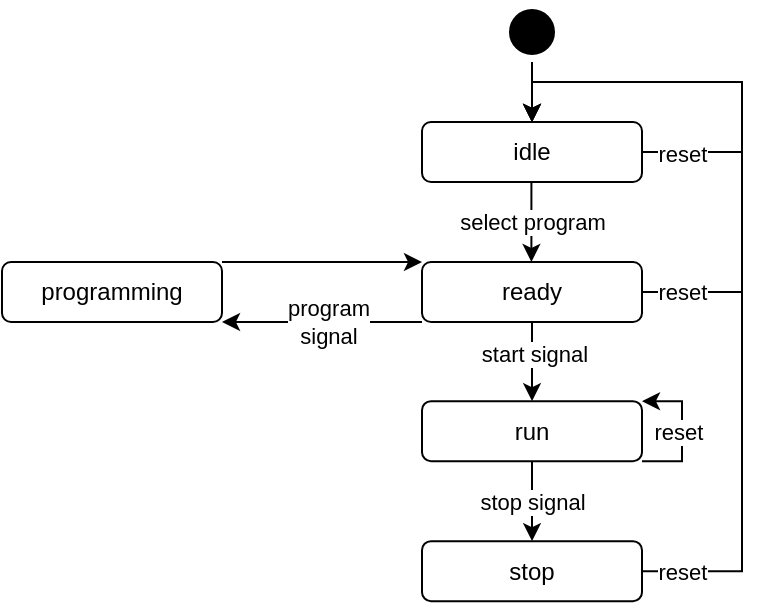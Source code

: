 <mxfile version="16.1.0" type="device"><diagram id="iAzm2OcYthpOr3nZGnLL" name="Page-1"><mxGraphModel dx="813" dy="398" grid="1" gridSize="10" guides="1" tooltips="1" connect="1" arrows="1" fold="1" page="1" pageScale="1" pageWidth="850" pageHeight="1100" math="0" shadow="0"><root><mxCell id="0"/><mxCell id="1" parent="0"/><mxCell id="tg35xShgb-QXrn2WEw-e-8" style="edgeStyle=orthogonalEdgeStyle;rounded=0;orthogonalLoop=1;jettySize=auto;html=1;strokeColor=#000000;entryX=0.5;entryY=0;entryDx=0;entryDy=0;exitX=0.5;exitY=1;exitDx=0;exitDy=0;" edge="1" parent="1" source="tg35xShgb-QXrn2WEw-e-33" target="tg35xShgb-QXrn2WEw-e-5"><mxGeometry relative="1" as="geometry"><mxPoint x="375" y="250" as="sourcePoint"/><Array as="points"><mxPoint x="375" y="290"/><mxPoint x="375" y="290"/></Array></mxGeometry></mxCell><mxCell id="tg35xShgb-QXrn2WEw-e-38" value="start signal" style="edgeLabel;html=1;align=center;verticalAlign=middle;resizable=0;points=[];" vertex="1" connectable="0" parent="tg35xShgb-QXrn2WEw-e-8"><mxGeometry x="-0.225" y="1" relative="1" as="geometry"><mxPoint as="offset"/></mxGeometry></mxCell><mxCell id="tg35xShgb-QXrn2WEw-e-36" style="edgeStyle=orthogonalEdgeStyle;rounded=0;orthogonalLoop=1;jettySize=auto;html=1;entryX=0.5;entryY=0;entryDx=0;entryDy=0;strokeColor=#000000;" edge="1" parent="1"><mxGeometry relative="1" as="geometry"><mxPoint x="374.71" y="200" as="sourcePoint"/><mxPoint x="374.71" y="240" as="targetPoint"/><Array as="points"><mxPoint x="374.71" y="220"/><mxPoint x="374.71" y="220"/></Array></mxGeometry></mxCell><mxCell id="tg35xShgb-QXrn2WEw-e-37" value="select program" style="edgeLabel;html=1;align=center;verticalAlign=middle;resizable=0;points=[];" vertex="1" connectable="0" parent="tg35xShgb-QXrn2WEw-e-36"><mxGeometry x="0.239" relative="1" as="geometry"><mxPoint y="-5" as="offset"/></mxGeometry></mxCell><mxCell id="tg35xShgb-QXrn2WEw-e-1" value="idle" style="rounded=1;whiteSpace=wrap;html=1;" vertex="1" parent="1"><mxGeometry x="320" y="170" width="110" height="30" as="geometry"/></mxCell><mxCell id="tg35xShgb-QXrn2WEw-e-4" value="" style="edgeStyle=orthogonalEdgeStyle;rounded=0;orthogonalLoop=1;jettySize=auto;html=1;strokeColor=#000000;" edge="1" parent="1" source="tg35xShgb-QXrn2WEw-e-2" target="tg35xShgb-QXrn2WEw-e-1"><mxGeometry relative="1" as="geometry"/></mxCell><mxCell id="tg35xShgb-QXrn2WEw-e-2" value="" style="ellipse;html=1;shape=startState;fillColor=#000000;strokeColor=#000000;" vertex="1" parent="1"><mxGeometry x="360" y="110" width="30" height="30" as="geometry"/></mxCell><mxCell id="tg35xShgb-QXrn2WEw-e-22" style="edgeStyle=orthogonalEdgeStyle;rounded=0;orthogonalLoop=1;jettySize=auto;html=1;entryX=0.5;entryY=0;entryDx=0;entryDy=0;strokeColor=#000000;" edge="1" parent="1" source="tg35xShgb-QXrn2WEw-e-5" target="tg35xShgb-QXrn2WEw-e-20"><mxGeometry relative="1" as="geometry"/></mxCell><mxCell id="tg35xShgb-QXrn2WEw-e-23" value="stop signal" style="edgeLabel;html=1;align=center;verticalAlign=middle;resizable=0;points=[];" vertex="1" connectable="0" parent="tg35xShgb-QXrn2WEw-e-22"><mxGeometry x="-0.333" y="-1" relative="1" as="geometry"><mxPoint x="1" y="7" as="offset"/></mxGeometry></mxCell><mxCell id="tg35xShgb-QXrn2WEw-e-28" style="edgeStyle=orthogonalEdgeStyle;rounded=0;orthogonalLoop=1;jettySize=auto;html=1;strokeColor=#000000;exitX=1;exitY=1;exitDx=0;exitDy=0;entryX=1;entryY=0;entryDx=0;entryDy=0;" edge="1" parent="1" source="tg35xShgb-QXrn2WEw-e-5" target="tg35xShgb-QXrn2WEw-e-5"><mxGeometry relative="1" as="geometry"><mxPoint x="434" y="299.57" as="targetPoint"/><Array as="points"><mxPoint x="450" y="339.57"/><mxPoint x="450" y="309.57"/></Array></mxGeometry></mxCell><mxCell id="tg35xShgb-QXrn2WEw-e-29" value="reset" style="edgeLabel;html=1;align=center;verticalAlign=middle;resizable=0;points=[];" vertex="1" connectable="0" parent="tg35xShgb-QXrn2WEw-e-28"><mxGeometry x="-0.298" y="2" relative="1" as="geometry"><mxPoint y="-10" as="offset"/></mxGeometry></mxCell><mxCell id="tg35xShgb-QXrn2WEw-e-5" value="run" style="rounded=1;whiteSpace=wrap;html=1;strokeColor=#000000;" vertex="1" parent="1"><mxGeometry x="320" y="309.57" width="110" height="30" as="geometry"/></mxCell><mxCell id="tg35xShgb-QXrn2WEw-e-24" style="edgeStyle=orthogonalEdgeStyle;rounded=0;orthogonalLoop=1;jettySize=auto;html=1;entryX=0.5;entryY=0;entryDx=0;entryDy=0;strokeColor=#000000;exitX=1;exitY=0.5;exitDx=0;exitDy=0;" edge="1" parent="1" source="tg35xShgb-QXrn2WEw-e-20" target="tg35xShgb-QXrn2WEw-e-1"><mxGeometry relative="1" as="geometry"><Array as="points"><mxPoint x="480" y="395"/><mxPoint x="480" y="150"/><mxPoint x="375" y="150"/></Array></mxGeometry></mxCell><mxCell id="tg35xShgb-QXrn2WEw-e-26" value="&lt;div&gt;reset&lt;/div&gt;" style="edgeLabel;html=1;align=center;verticalAlign=middle;resizable=0;points=[];" vertex="1" connectable="0" parent="tg35xShgb-QXrn2WEw-e-24"><mxGeometry x="-0.323" y="-1" relative="1" as="geometry"><mxPoint x="-31" y="92" as="offset"/></mxGeometry></mxCell><mxCell id="tg35xShgb-QXrn2WEw-e-20" value="stop" style="rounded=1;whiteSpace=wrap;html=1;" vertex="1" parent="1"><mxGeometry x="320" y="379.57" width="110" height="30" as="geometry"/></mxCell><mxCell id="tg35xShgb-QXrn2WEw-e-30" style="edgeStyle=orthogonalEdgeStyle;rounded=0;orthogonalLoop=1;jettySize=auto;html=1;strokeColor=#000000;entryX=0.5;entryY=0;entryDx=0;entryDy=0;" edge="1" parent="1" target="tg35xShgb-QXrn2WEw-e-1"><mxGeometry relative="1" as="geometry"><mxPoint x="430" y="170" as="targetPoint"/><mxPoint x="430" y="185" as="sourcePoint"/><Array as="points"><mxPoint x="430" y="185"/><mxPoint x="480" y="185"/><mxPoint x="480" y="150"/><mxPoint x="375" y="150"/></Array></mxGeometry></mxCell><mxCell id="tg35xShgb-QXrn2WEw-e-31" value="reset" style="edgeLabel;html=1;align=center;verticalAlign=middle;resizable=0;points=[];" vertex="1" connectable="0" parent="tg35xShgb-QXrn2WEw-e-30"><mxGeometry x="-0.298" y="2" relative="1" as="geometry"><mxPoint x="-28" y="24" as="offset"/></mxGeometry></mxCell><mxCell id="tg35xShgb-QXrn2WEw-e-34" style="edgeStyle=orthogonalEdgeStyle;rounded=0;orthogonalLoop=1;jettySize=auto;html=1;entryX=0.5;entryY=0;entryDx=0;entryDy=0;strokeColor=#000000;exitX=1;exitY=0.5;exitDx=0;exitDy=0;" edge="1" parent="1" source="tg35xShgb-QXrn2WEw-e-33" target="tg35xShgb-QXrn2WEw-e-1"><mxGeometry relative="1" as="geometry"><Array as="points"><mxPoint x="480" y="255"/><mxPoint x="480" y="150"/><mxPoint x="375" y="150"/></Array></mxGeometry></mxCell><mxCell id="tg35xShgb-QXrn2WEw-e-35" value="reset" style="edgeLabel;html=1;align=center;verticalAlign=middle;resizable=0;points=[];" vertex="1" connectable="0" parent="tg35xShgb-QXrn2WEw-e-34"><mxGeometry x="-0.781" y="-2" relative="1" as="geometry"><mxPoint x="-11" y="-2" as="offset"/></mxGeometry></mxCell><mxCell id="tg35xShgb-QXrn2WEw-e-42" style="edgeStyle=orthogonalEdgeStyle;rounded=0;orthogonalLoop=1;jettySize=auto;html=1;entryX=1;entryY=1;entryDx=0;entryDy=0;strokeColor=#000000;exitX=0;exitY=1;exitDx=0;exitDy=0;" edge="1" parent="1" source="tg35xShgb-QXrn2WEw-e-33" target="tg35xShgb-QXrn2WEw-e-41"><mxGeometry relative="1" as="geometry"><Array as="points"><mxPoint x="270" y="270"/><mxPoint x="270" y="270"/></Array></mxGeometry></mxCell><mxCell id="tg35xShgb-QXrn2WEw-e-43" value="&lt;div&gt;program&lt;/div&gt;&lt;div&gt;signal&lt;br&gt;&lt;/div&gt;" style="edgeLabel;html=1;align=center;verticalAlign=middle;resizable=0;points=[];" vertex="1" connectable="0" parent="tg35xShgb-QXrn2WEw-e-42"><mxGeometry x="-0.275" y="2" relative="1" as="geometry"><mxPoint x="-11" y="-2" as="offset"/></mxGeometry></mxCell><mxCell id="tg35xShgb-QXrn2WEw-e-33" value="ready" style="rounded=1;whiteSpace=wrap;html=1;" vertex="1" parent="1"><mxGeometry x="320" y="240" width="110" height="30" as="geometry"/></mxCell><mxCell id="tg35xShgb-QXrn2WEw-e-44" style="edgeStyle=orthogonalEdgeStyle;rounded=0;orthogonalLoop=1;jettySize=auto;html=1;strokeColor=#000000;exitX=1;exitY=0;exitDx=0;exitDy=0;entryX=0;entryY=0;entryDx=0;entryDy=0;" edge="1" parent="1" source="tg35xShgb-QXrn2WEw-e-41" target="tg35xShgb-QXrn2WEw-e-33"><mxGeometry relative="1" as="geometry"><mxPoint x="330" y="240" as="targetPoint"/><Array as="points"><mxPoint x="280" y="240"/><mxPoint x="280" y="240"/></Array></mxGeometry></mxCell><mxCell id="tg35xShgb-QXrn2WEw-e-41" value="programming" style="rounded=1;whiteSpace=wrap;html=1;strokeColor=#000000;" vertex="1" parent="1"><mxGeometry x="110" y="240" width="110" height="30" as="geometry"/></mxCell></root></mxGraphModel></diagram></mxfile>